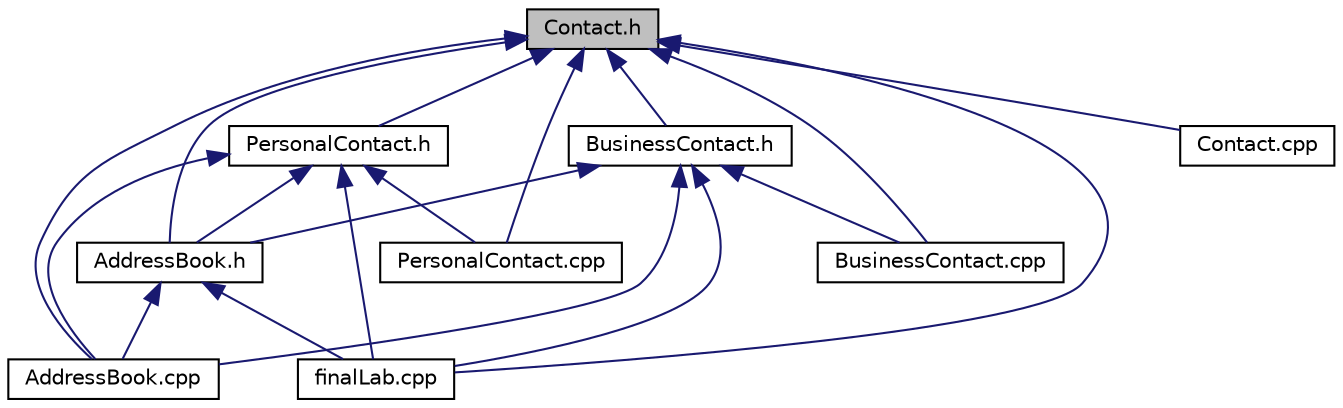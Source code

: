 digraph "Contact.h"
{
  edge [fontname="Helvetica",fontsize="10",labelfontname="Helvetica",labelfontsize="10"];
  node [fontname="Helvetica",fontsize="10",shape=record];
  Node1 [label="Contact.h",height=0.2,width=0.4,color="black", fillcolor="grey75", style="filled", fontcolor="black"];
  Node1 -> Node2 [dir="back",color="midnightblue",fontsize="10",style="solid"];
  Node2 [label="AddressBook.cpp",height=0.2,width=0.4,color="black", fillcolor="white", style="filled",URL="$AddressBook_8cpp.html"];
  Node1 -> Node3 [dir="back",color="midnightblue",fontsize="10",style="solid"];
  Node3 [label="AddressBook.h",height=0.2,width=0.4,color="black", fillcolor="white", style="filled",URL="$AddressBook_8h.html"];
  Node3 -> Node2 [dir="back",color="midnightblue",fontsize="10",style="solid"];
  Node3 -> Node4 [dir="back",color="midnightblue",fontsize="10",style="solid"];
  Node4 [label="finalLab.cpp",height=0.2,width=0.4,color="black", fillcolor="white", style="filled",URL="$finalLab_8cpp.html"];
  Node1 -> Node5 [dir="back",color="midnightblue",fontsize="10",style="solid"];
  Node5 [label="PersonalContact.h",height=0.2,width=0.4,color="black", fillcolor="white", style="filled",URL="$PersonalContact_8h.html"];
  Node5 -> Node3 [dir="back",color="midnightblue",fontsize="10",style="solid"];
  Node5 -> Node2 [dir="back",color="midnightblue",fontsize="10",style="solid"];
  Node5 -> Node4 [dir="back",color="midnightblue",fontsize="10",style="solid"];
  Node5 -> Node6 [dir="back",color="midnightblue",fontsize="10",style="solid"];
  Node6 [label="PersonalContact.cpp",height=0.2,width=0.4,color="black", fillcolor="white", style="filled",URL="$PersonalContact_8cpp.html"];
  Node1 -> Node7 [dir="back",color="midnightblue",fontsize="10",style="solid"];
  Node7 [label="BusinessContact.h",height=0.2,width=0.4,color="black", fillcolor="white", style="filled",URL="$BusinessContact_8h.html"];
  Node7 -> Node3 [dir="back",color="midnightblue",fontsize="10",style="solid"];
  Node7 -> Node2 [dir="back",color="midnightblue",fontsize="10",style="solid"];
  Node7 -> Node8 [dir="back",color="midnightblue",fontsize="10",style="solid"];
  Node8 [label="BusinessContact.cpp",height=0.2,width=0.4,color="black", fillcolor="white", style="filled",URL="$BusinessContact_8cpp.html"];
  Node7 -> Node4 [dir="back",color="midnightblue",fontsize="10",style="solid"];
  Node1 -> Node8 [dir="back",color="midnightblue",fontsize="10",style="solid"];
  Node1 -> Node9 [dir="back",color="midnightblue",fontsize="10",style="solid"];
  Node9 [label="Contact.cpp",height=0.2,width=0.4,color="black", fillcolor="white", style="filled",URL="$Contact_8cpp.html"];
  Node1 -> Node4 [dir="back",color="midnightblue",fontsize="10",style="solid"];
  Node1 -> Node6 [dir="back",color="midnightblue",fontsize="10",style="solid"];
}
